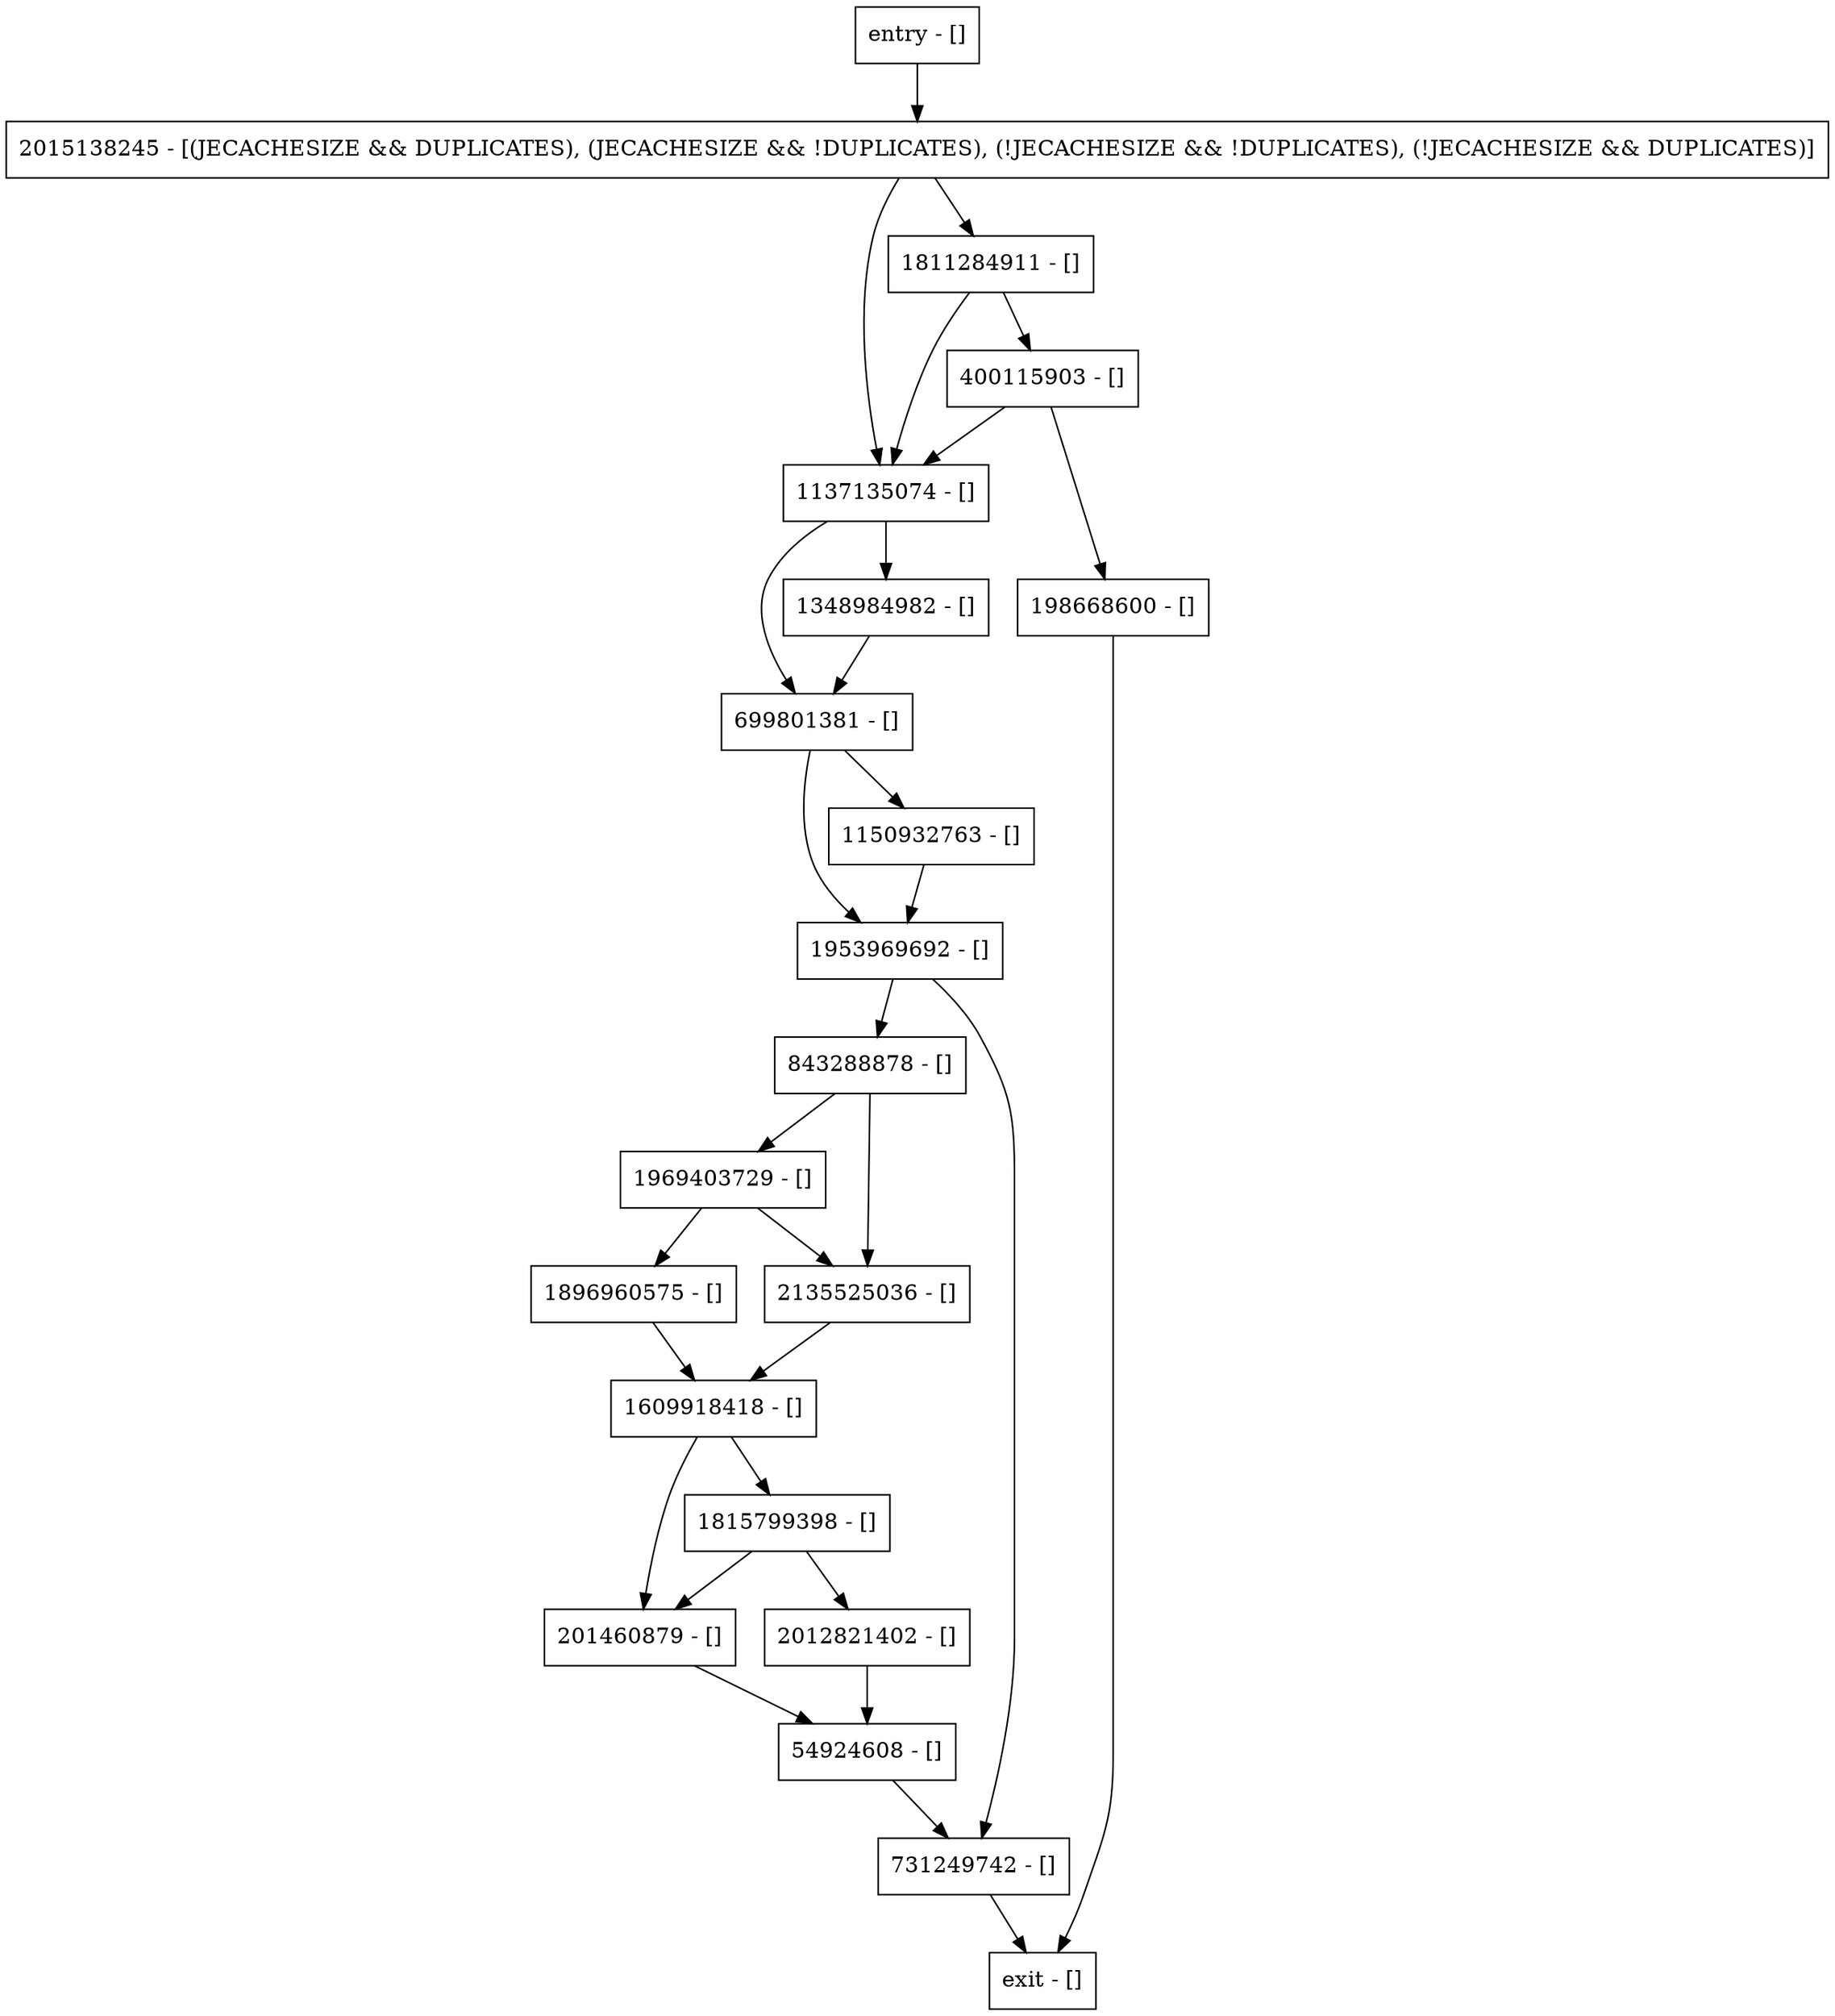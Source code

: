 digraph initWithEnvironment {
node [shape=record];
1137135074 [label="1137135074 - []"];
1811284911 [label="1811284911 - []"];
1609918418 [label="1609918418 - []"];
1815799398 [label="1815799398 - []"];
1953969692 [label="1953969692 - []"];
2015138245 [label="2015138245 - [(JECACHESIZE && DUPLICATES), (JECACHESIZE && !DUPLICATES), (!JECACHESIZE && !DUPLICATES), (!JECACHESIZE && DUPLICATES)]"];
400115903 [label="400115903 - []"];
699801381 [label="699801381 - []"];
843288878 [label="843288878 - []"];
1896960575 [label="1896960575 - []"];
1150932763 [label="1150932763 - []"];
201460879 [label="201460879 - []"];
entry [label="entry - []"];
exit [label="exit - []"];
1969403729 [label="1969403729 - []"];
1348984982 [label="1348984982 - []"];
731249742 [label="731249742 - []"];
2012821402 [label="2012821402 - []"];
198668600 [label="198668600 - []"];
2135525036 [label="2135525036 - []"];
54924608 [label="54924608 - []"];
entry;
exit;
1137135074 -> 1348984982;
1137135074 -> 699801381;
1811284911 -> 1137135074;
1811284911 -> 400115903;
1609918418 -> 1815799398;
1609918418 -> 201460879;
1815799398 -> 2012821402;
1815799398 -> 201460879;
1953969692 -> 731249742;
1953969692 -> 843288878;
2015138245 -> 1137135074;
2015138245 -> 1811284911;
400115903 -> 1137135074;
400115903 -> 198668600;
699801381 -> 1953969692;
699801381 -> 1150932763;
843288878 -> 1969403729;
843288878 -> 2135525036;
1896960575 -> 1609918418;
1150932763 -> 1953969692;
201460879 -> 54924608;
entry -> 2015138245;
1969403729 -> 1896960575;
1969403729 -> 2135525036;
1348984982 -> 699801381;
731249742 -> exit;
2012821402 -> 54924608;
198668600 -> exit;
2135525036 -> 1609918418;
54924608 -> 731249742;
}
